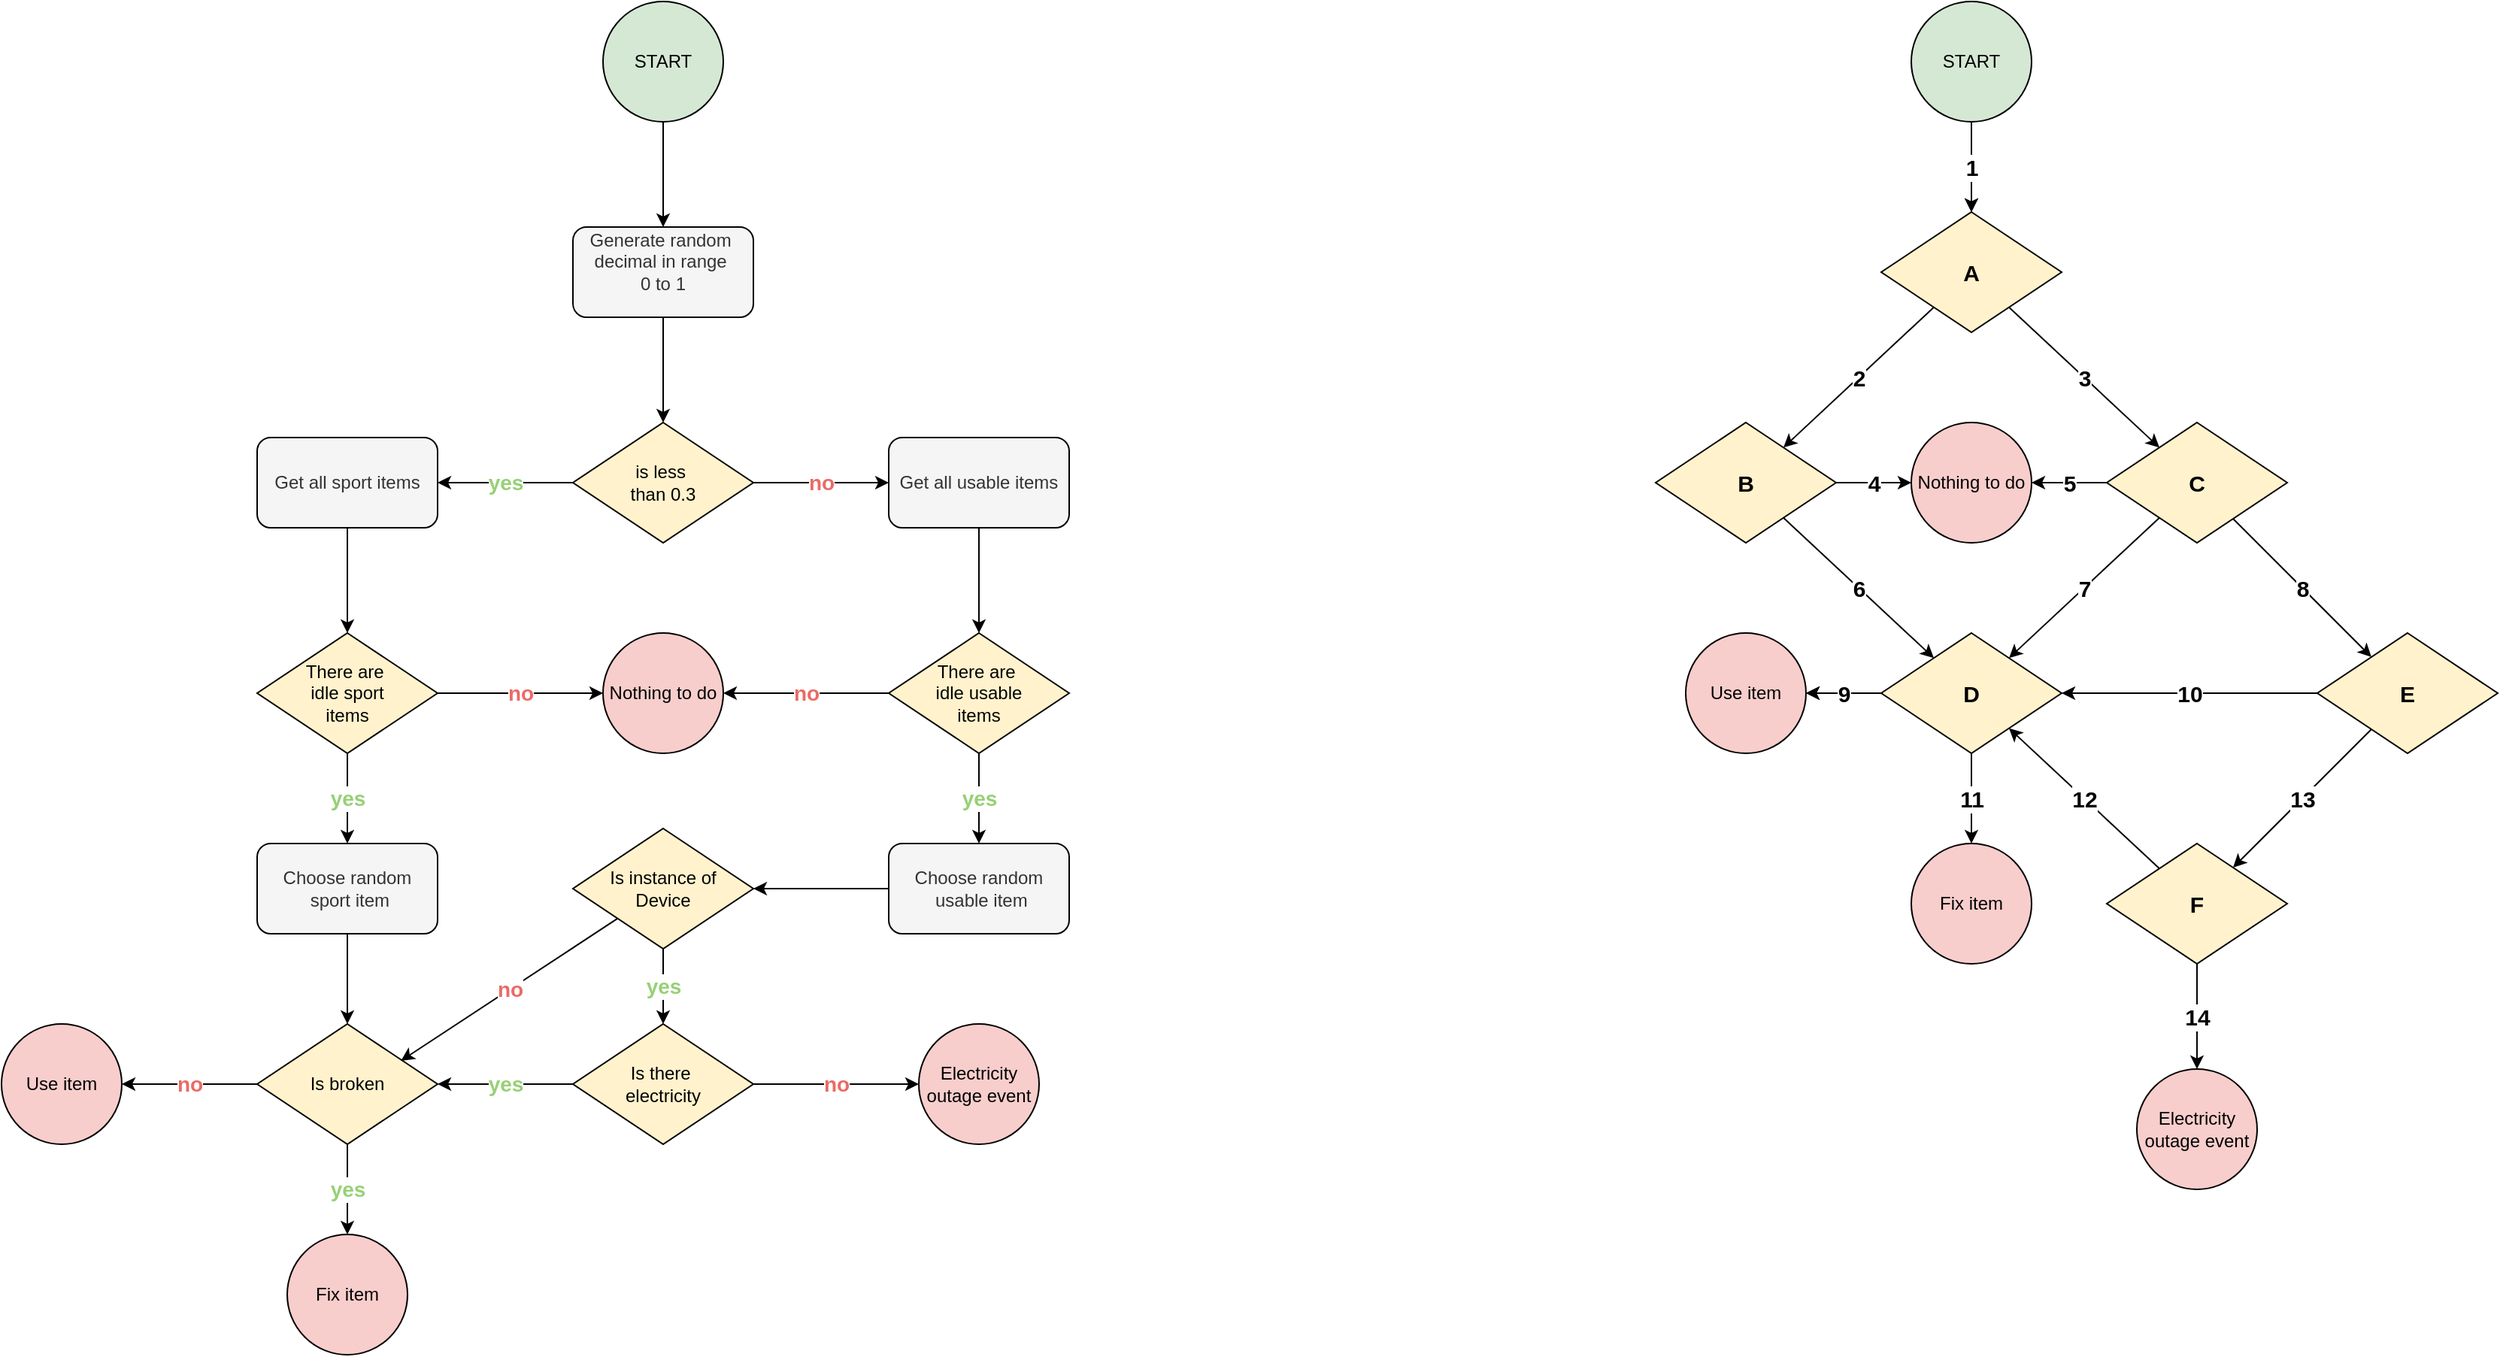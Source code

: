<mxfile version="17.0.0" type="device"><diagram id="PVY58K6Xz5uBu6OXgmEq" name="Page-1"><mxGraphModel dx="1995" dy="1154" grid="1" gridSize="10" guides="1" tooltips="1" connect="1" arrows="1" fold="1" page="1" pageScale="1" pageWidth="1169" pageHeight="827" math="0" shadow="0"><root><mxCell id="0"/><mxCell id="1" parent="0"/><mxCell id="dcqhNfDS3jBFtRF16hp7-4" style="edgeStyle=orthogonalEdgeStyle;rounded=0;orthogonalLoop=1;jettySize=auto;html=1;exitX=0.5;exitY=1;exitDx=0;exitDy=0;" edge="1" parent="1" source="dcqhNfDS3jBFtRF16hp7-1" target="dcqhNfDS3jBFtRF16hp7-2"><mxGeometry relative="1" as="geometry"/></mxCell><mxCell id="dcqhNfDS3jBFtRF16hp7-1" value="START" style="ellipse;whiteSpace=wrap;html=1;aspect=fixed;fillColor=#d5e8d4;strokeColor=default;strokeWidth=1;" vertex="1" parent="1"><mxGeometry x="280" y="180" width="80" height="80" as="geometry"/></mxCell><mxCell id="dcqhNfDS3jBFtRF16hp7-5" style="edgeStyle=orthogonalEdgeStyle;rounded=0;orthogonalLoop=1;jettySize=auto;html=1;exitX=0.5;exitY=1;exitDx=0;exitDy=0;entryX=0.5;entryY=0;entryDx=0;entryDy=0;" edge="1" parent="1" source="dcqhNfDS3jBFtRF16hp7-2" target="dcqhNfDS3jBFtRF16hp7-3"><mxGeometry relative="1" as="geometry"/></mxCell><mxCell id="dcqhNfDS3jBFtRF16hp7-2" value="&lt;div&gt;Generate random&amp;nbsp;&lt;/div&gt;&lt;div&gt;decimal in range&amp;nbsp;&lt;/div&gt;&lt;div&gt;0 to 1&lt;/div&gt;&lt;div&gt;&lt;br&gt;&lt;/div&gt;" style="rounded=1;whiteSpace=wrap;html=1;fillColor=#f5f5f5;strokeColor=default;fontColor=#333333;" vertex="1" parent="1"><mxGeometry x="260" y="330" width="120" height="60" as="geometry"/></mxCell><mxCell id="dcqhNfDS3jBFtRF16hp7-3" value="&lt;div&gt;is less&amp;nbsp;&lt;/div&gt;&lt;div&gt;than&amp;nbsp;&lt;span&gt;0.3&lt;/span&gt;&lt;/div&gt;" style="rhombus;whiteSpace=wrap;html=1;fillColor=#fff2cc;strokeColor=default;" vertex="1" parent="1"><mxGeometry x="260" y="460" width="120" height="80" as="geometry"/></mxCell><mxCell id="dcqhNfDS3jBFtRF16hp7-12" style="edgeStyle=orthogonalEdgeStyle;rounded=0;orthogonalLoop=1;jettySize=auto;html=1;exitX=0.5;exitY=1;exitDx=0;exitDy=0;" edge="1" parent="1" source="dcqhNfDS3jBFtRF16hp7-6" target="dcqhNfDS3jBFtRF16hp7-8"><mxGeometry relative="1" as="geometry"/></mxCell><mxCell id="dcqhNfDS3jBFtRF16hp7-6" value="Get all sport items" style="rounded=1;whiteSpace=wrap;html=1;fillColor=#f5f5f5;strokeColor=default;fontColor=#333333;" vertex="1" parent="1"><mxGeometry x="50" y="470" width="120" height="60" as="geometry"/></mxCell><mxCell id="dcqhNfDS3jBFtRF16hp7-8" value="&lt;div&gt;There are&amp;nbsp;&lt;/div&gt;&lt;div&gt;idle&lt;span&gt;&amp;nbsp;sport&lt;/span&gt;&lt;/div&gt;&lt;div&gt;items&lt;/div&gt;" style="rhombus;whiteSpace=wrap;html=1;fillColor=#fff2cc;strokeColor=default;" vertex="1" parent="1"><mxGeometry x="50" y="600" width="120" height="80" as="geometry"/></mxCell><mxCell id="dcqhNfDS3jBFtRF16hp7-10" value="yes" style="endArrow=classic;html=1;rounded=0;" edge="1" parent="1" source="dcqhNfDS3jBFtRF16hp7-3" target="dcqhNfDS3jBFtRF16hp7-6"><mxGeometry relative="1" as="geometry"><mxPoint x="270" y="500" as="sourcePoint"/><mxPoint x="330" y="500" as="targetPoint"/><Array as="points"/></mxGeometry></mxCell><mxCell id="dcqhNfDS3jBFtRF16hp7-11" value="yes" style="edgeLabel;resizable=0;html=1;align=center;verticalAlign=middle;fontSize=14;fontStyle=1;fontColor=#97D077;" connectable="0" vertex="1" parent="dcqhNfDS3jBFtRF16hp7-10"><mxGeometry relative="1" as="geometry"/></mxCell><mxCell id="dcqhNfDS3jBFtRF16hp7-18" style="edgeStyle=orthogonalEdgeStyle;rounded=0;orthogonalLoop=1;jettySize=auto;html=1;" edge="1" parent="1" source="dcqhNfDS3jBFtRF16hp7-13" target="dcqhNfDS3jBFtRF16hp7-17"><mxGeometry relative="1" as="geometry"/></mxCell><mxCell id="dcqhNfDS3jBFtRF16hp7-13" value="Get all usable items" style="rounded=1;whiteSpace=wrap;html=1;fillColor=#f5f5f5;strokeColor=default;fontColor=#333333;" vertex="1" parent="1"><mxGeometry x="470" y="470" width="120" height="60" as="geometry"/></mxCell><mxCell id="dcqhNfDS3jBFtRF16hp7-15" value="" style="endArrow=classic;html=1;rounded=0;" edge="1" parent="1" source="dcqhNfDS3jBFtRF16hp7-3" target="dcqhNfDS3jBFtRF16hp7-13"><mxGeometry relative="1" as="geometry"><mxPoint x="290" y="490" as="sourcePoint"/><mxPoint x="390" y="490" as="targetPoint"/></mxGeometry></mxCell><mxCell id="dcqhNfDS3jBFtRF16hp7-16" value="no&lt;br style=&quot;font-size: 14px;&quot;&gt;" style="edgeLabel;resizable=0;html=1;align=center;verticalAlign=middle;fontColor=#EA6B66;labelBorderColor=none;fontStyle=1;fontSize=14;" connectable="0" vertex="1" parent="dcqhNfDS3jBFtRF16hp7-15"><mxGeometry relative="1" as="geometry"/></mxCell><mxCell id="dcqhNfDS3jBFtRF16hp7-17" value="&lt;div&gt;There are&amp;nbsp;&lt;/div&gt;&lt;div&gt;idle&amp;nbsp;&lt;span&gt;usable&lt;/span&gt;&lt;/div&gt;&lt;div&gt;items&lt;/div&gt;" style="rhombus;whiteSpace=wrap;html=1;fillColor=#fff2cc;strokeColor=default;" vertex="1" parent="1"><mxGeometry x="470" y="600" width="120" height="80" as="geometry"/></mxCell><mxCell id="dcqhNfDS3jBFtRF16hp7-19" value="Nothing to do" style="ellipse;whiteSpace=wrap;html=1;aspect=fixed;fillColor=#f8cecc;strokeColor=default;" vertex="1" parent="1"><mxGeometry x="280" y="600" width="80" height="80" as="geometry"/></mxCell><mxCell id="dcqhNfDS3jBFtRF16hp7-20" value="" style="endArrow=classic;html=1;rounded=0;strokeWidth=1;" edge="1" parent="1" source="dcqhNfDS3jBFtRF16hp7-8" target="dcqhNfDS3jBFtRF16hp7-19"><mxGeometry relative="1" as="geometry"><mxPoint x="270" y="390" as="sourcePoint"/><mxPoint x="370" y="390" as="targetPoint"/></mxGeometry></mxCell><mxCell id="dcqhNfDS3jBFtRF16hp7-21" value="no" style="edgeLabel;resizable=0;html=1;align=center;verticalAlign=middle;fontSize=14;fontStyle=1;fontColor=#EA6B66;" connectable="0" vertex="1" parent="dcqhNfDS3jBFtRF16hp7-20"><mxGeometry relative="1" as="geometry"/></mxCell><mxCell id="dcqhNfDS3jBFtRF16hp7-22" value="" style="endArrow=classic;html=1;rounded=0;" edge="1" parent="1" source="dcqhNfDS3jBFtRF16hp7-17" target="dcqhNfDS3jBFtRF16hp7-19"><mxGeometry relative="1" as="geometry"><mxPoint x="180" y="650" as="sourcePoint"/><mxPoint x="300" y="650" as="targetPoint"/></mxGeometry></mxCell><mxCell id="dcqhNfDS3jBFtRF16hp7-23" value="no" style="edgeLabel;resizable=0;html=1;align=center;verticalAlign=middle;fontSize=14;fontStyle=1;fontColor=#EA6B66;" connectable="0" vertex="1" parent="dcqhNfDS3jBFtRF16hp7-22"><mxGeometry relative="1" as="geometry"/></mxCell><mxCell id="dcqhNfDS3jBFtRF16hp7-33" style="edgeStyle=orthogonalEdgeStyle;rounded=0;orthogonalLoop=1;jettySize=auto;html=1;exitX=0.5;exitY=1;exitDx=0;exitDy=0;" edge="1" parent="1" source="dcqhNfDS3jBFtRF16hp7-24" target="dcqhNfDS3jBFtRF16hp7-32"><mxGeometry relative="1" as="geometry"/></mxCell><mxCell id="dcqhNfDS3jBFtRF16hp7-24" value="Choose random&lt;br&gt;&amp;nbsp;sport item" style="rounded=1;whiteSpace=wrap;html=1;fillColor=#f5f5f5;strokeColor=default;fontColor=#333333;" vertex="1" parent="1"><mxGeometry x="50" y="740" width="120" height="60" as="geometry"/></mxCell><mxCell id="dcqhNfDS3jBFtRF16hp7-31" style="edgeStyle=orthogonalEdgeStyle;rounded=0;orthogonalLoop=1;jettySize=auto;html=1;" edge="1" parent="1" source="dcqhNfDS3jBFtRF16hp7-25" target="dcqhNfDS3jBFtRF16hp7-30"><mxGeometry relative="1" as="geometry"/></mxCell><mxCell id="dcqhNfDS3jBFtRF16hp7-25" value="Choose random&lt;br&gt;&amp;nbsp;usable item" style="rounded=1;whiteSpace=wrap;html=1;fillColor=#f5f5f5;strokeColor=default;fontColor=#333333;" vertex="1" parent="1"><mxGeometry x="470" y="740" width="120" height="60" as="geometry"/></mxCell><mxCell id="dcqhNfDS3jBFtRF16hp7-26" value="yes" style="endArrow=classic;html=1;rounded=0;" edge="1" parent="1" source="dcqhNfDS3jBFtRF16hp7-8" target="dcqhNfDS3jBFtRF16hp7-24"><mxGeometry relative="1" as="geometry"><mxPoint x="280.0" y="490" as="sourcePoint"/><mxPoint x="180" y="490" as="targetPoint"/><Array as="points"/></mxGeometry></mxCell><mxCell id="dcqhNfDS3jBFtRF16hp7-27" value="yes" style="edgeLabel;resizable=0;html=1;align=center;verticalAlign=middle;fontSize=14;fontStyle=1;fontColor=#97D077;" connectable="0" vertex="1" parent="dcqhNfDS3jBFtRF16hp7-26"><mxGeometry relative="1" as="geometry"/></mxCell><mxCell id="dcqhNfDS3jBFtRF16hp7-28" value="yes" style="endArrow=classic;html=1;rounded=0;" edge="1" parent="1" source="dcqhNfDS3jBFtRF16hp7-17" target="dcqhNfDS3jBFtRF16hp7-25"><mxGeometry relative="1" as="geometry"><mxPoint x="120" y="690" as="sourcePoint"/><mxPoint x="120" y="750" as="targetPoint"/><Array as="points"/></mxGeometry></mxCell><mxCell id="dcqhNfDS3jBFtRF16hp7-29" value="yes" style="edgeLabel;resizable=0;html=1;align=center;verticalAlign=middle;fontSize=14;fontStyle=1;fontColor=#97D077;" connectable="0" vertex="1" parent="dcqhNfDS3jBFtRF16hp7-28"><mxGeometry relative="1" as="geometry"/></mxCell><mxCell id="dcqhNfDS3jBFtRF16hp7-30" value="&lt;div&gt;Is instance of&lt;/div&gt;&lt;div&gt;Device&lt;/div&gt;" style="rhombus;whiteSpace=wrap;html=1;fillColor=#fff2cc;strokeColor=default;" vertex="1" parent="1"><mxGeometry x="260" y="730" width="120" height="80" as="geometry"/></mxCell><mxCell id="dcqhNfDS3jBFtRF16hp7-32" value="&lt;div&gt;Is broken&lt;br&gt;&lt;/div&gt;" style="rhombus;whiteSpace=wrap;html=1;fillColor=#fff2cc;strokeColor=default;" vertex="1" parent="1"><mxGeometry x="50" y="860" width="120" height="80" as="geometry"/></mxCell><mxCell id="dcqhNfDS3jBFtRF16hp7-36" value="&lt;div&gt;Is there&amp;nbsp;&lt;/div&gt;&lt;div&gt;electricity&lt;/div&gt;" style="rhombus;whiteSpace=wrap;html=1;fillColor=#fff2cc;strokeColor=default;" vertex="1" parent="1"><mxGeometry x="260" y="860" width="120" height="80" as="geometry"/></mxCell><mxCell id="dcqhNfDS3jBFtRF16hp7-37" value="" style="endArrow=classic;html=1;rounded=0;entryX=0.797;entryY=0.306;entryDx=0;entryDy=0;entryPerimeter=0;" edge="1" parent="1" source="dcqhNfDS3jBFtRF16hp7-30" target="dcqhNfDS3jBFtRF16hp7-32"><mxGeometry relative="1" as="geometry"><mxPoint x="180" y="650" as="sourcePoint"/><mxPoint x="290.0" y="650" as="targetPoint"/></mxGeometry></mxCell><mxCell id="dcqhNfDS3jBFtRF16hp7-38" value="no" style="edgeLabel;resizable=0;html=1;align=center;verticalAlign=middle;fontSize=14;fontStyle=1;fontColor=#EA6B66;" connectable="0" vertex="1" parent="dcqhNfDS3jBFtRF16hp7-37"><mxGeometry relative="1" as="geometry"/></mxCell><mxCell id="dcqhNfDS3jBFtRF16hp7-39" value="yes" style="endArrow=classic;html=1;rounded=0;" edge="1" parent="1" source="dcqhNfDS3jBFtRF16hp7-30" target="dcqhNfDS3jBFtRF16hp7-36"><mxGeometry relative="1" as="geometry"><mxPoint x="120" y="690" as="sourcePoint"/><mxPoint x="120" y="750" as="targetPoint"/><Array as="points"/></mxGeometry></mxCell><mxCell id="dcqhNfDS3jBFtRF16hp7-40" value="yes" style="edgeLabel;resizable=0;html=1;align=center;verticalAlign=middle;fontSize=14;fontStyle=1;fontColor=#97D077;" connectable="0" vertex="1" parent="dcqhNfDS3jBFtRF16hp7-39"><mxGeometry relative="1" as="geometry"/></mxCell><mxCell id="dcqhNfDS3jBFtRF16hp7-41" value="yes" style="endArrow=classic;html=1;rounded=0;" edge="1" parent="1" source="dcqhNfDS3jBFtRF16hp7-36" target="dcqhNfDS3jBFtRF16hp7-32"><mxGeometry relative="1" as="geometry"><mxPoint x="130" y="700" as="sourcePoint"/><mxPoint x="130" y="760" as="targetPoint"/><Array as="points"/></mxGeometry></mxCell><mxCell id="dcqhNfDS3jBFtRF16hp7-42" value="yes" style="edgeLabel;resizable=0;html=1;align=center;verticalAlign=middle;fontSize=14;fontStyle=1;fontColor=#97D077;" connectable="0" vertex="1" parent="dcqhNfDS3jBFtRF16hp7-41"><mxGeometry relative="1" as="geometry"/></mxCell><mxCell id="dcqhNfDS3jBFtRF16hp7-43" value="Fix item" style="ellipse;whiteSpace=wrap;html=1;aspect=fixed;fillColor=#f8cecc;strokeColor=default;" vertex="1" parent="1"><mxGeometry x="70" y="1000" width="80" height="80" as="geometry"/></mxCell><mxCell id="dcqhNfDS3jBFtRF16hp7-44" value="Use item" style="ellipse;whiteSpace=wrap;html=1;aspect=fixed;fillColor=#f8cecc;strokeColor=default;" vertex="1" parent="1"><mxGeometry x="-120" y="860" width="80" height="80" as="geometry"/></mxCell><mxCell id="dcqhNfDS3jBFtRF16hp7-45" value="Electricity outage event" style="ellipse;whiteSpace=wrap;html=1;aspect=fixed;fillColor=#f8cecc;strokeColor=default;" vertex="1" parent="1"><mxGeometry x="490" y="860" width="80" height="80" as="geometry"/></mxCell><mxCell id="dcqhNfDS3jBFtRF16hp7-46" value="" style="endArrow=classic;html=1;rounded=0;" edge="1" parent="1" source="dcqhNfDS3jBFtRF16hp7-36" target="dcqhNfDS3jBFtRF16hp7-45"><mxGeometry relative="1" as="geometry"><mxPoint x="299.771" y="799.847" as="sourcePoint"/><mxPoint x="155.64" y="894.48" as="targetPoint"/></mxGeometry></mxCell><mxCell id="dcqhNfDS3jBFtRF16hp7-47" value="no" style="edgeLabel;resizable=0;html=1;align=center;verticalAlign=middle;fontSize=14;fontStyle=1;fontColor=#EA6B66;" connectable="0" vertex="1" parent="dcqhNfDS3jBFtRF16hp7-46"><mxGeometry relative="1" as="geometry"/></mxCell><mxCell id="dcqhNfDS3jBFtRF16hp7-48" value="" style="endArrow=classic;html=1;rounded=0;" edge="1" parent="1" source="dcqhNfDS3jBFtRF16hp7-32" target="dcqhNfDS3jBFtRF16hp7-44"><mxGeometry relative="1" as="geometry"><mxPoint x="309.771" y="809.847" as="sourcePoint"/><mxPoint x="70" y="980" as="targetPoint"/></mxGeometry></mxCell><mxCell id="dcqhNfDS3jBFtRF16hp7-49" value="no" style="edgeLabel;resizable=0;html=1;align=center;verticalAlign=middle;fontSize=14;fontStyle=1;fontColor=#EA6B66;" connectable="0" vertex="1" parent="dcqhNfDS3jBFtRF16hp7-48"><mxGeometry relative="1" as="geometry"/></mxCell><mxCell id="dcqhNfDS3jBFtRF16hp7-50" value="yes" style="endArrow=classic;html=1;rounded=0;" edge="1" parent="1" source="dcqhNfDS3jBFtRF16hp7-32" target="dcqhNfDS3jBFtRF16hp7-43"><mxGeometry relative="1" as="geometry"><mxPoint x="270" y="910" as="sourcePoint"/><mxPoint x="180" y="910" as="targetPoint"/><Array as="points"/></mxGeometry></mxCell><mxCell id="dcqhNfDS3jBFtRF16hp7-51" value="yes" style="edgeLabel;resizable=0;html=1;align=center;verticalAlign=middle;fontSize=14;fontStyle=1;fontColor=#97D077;" connectable="0" vertex="1" parent="dcqhNfDS3jBFtRF16hp7-50"><mxGeometry relative="1" as="geometry"/></mxCell><mxCell id="dcqhNfDS3jBFtRF16hp7-59" value="" style="edgeStyle=orthogonalEdgeStyle;rounded=0;orthogonalLoop=1;jettySize=auto;html=1;fontSize=15;fontColor=none;strokeWidth=1;" edge="1" parent="1" source="dcqhNfDS3jBFtRF16hp7-52" target="dcqhNfDS3jBFtRF16hp7-53"><mxGeometry relative="1" as="geometry"/></mxCell><mxCell id="dcqhNfDS3jBFtRF16hp7-52" value="START" style="ellipse;whiteSpace=wrap;html=1;aspect=fixed;fillColor=#d5e8d4;strokeColor=default;strokeWidth=1;" vertex="1" parent="1"><mxGeometry x="1150" y="180" width="80" height="80" as="geometry"/></mxCell><mxCell id="dcqhNfDS3jBFtRF16hp7-53" value="&lt;font style=&quot;font-size: 15px&quot;&gt;&lt;b&gt;A&lt;/b&gt;&lt;/font&gt;" style="rhombus;whiteSpace=wrap;html=1;fillColor=#fff2cc;strokeColor=default;" vertex="1" parent="1"><mxGeometry x="1130" y="320" width="120" height="80" as="geometry"/></mxCell><mxCell id="dcqhNfDS3jBFtRF16hp7-54" value="" style="endArrow=classic;html=1;rounded=0;fontSize=15;fontColor=#97D077;strokeWidth=1;" edge="1" parent="1" source="dcqhNfDS3jBFtRF16hp7-52" target="dcqhNfDS3jBFtRF16hp7-53"><mxGeometry relative="1" as="geometry"><mxPoint x="840" y="650" as="sourcePoint"/><mxPoint x="940" y="650" as="targetPoint"/></mxGeometry></mxCell><mxCell id="dcqhNfDS3jBFtRF16hp7-55" value="1" style="edgeLabel;resizable=0;html=1;align=center;verticalAlign=middle;labelBorderColor=none;fontSize=15;fontColor=default;strokeColor=default;strokeWidth=1;fontStyle=1" connectable="0" vertex="1" parent="dcqhNfDS3jBFtRF16hp7-54"><mxGeometry relative="1" as="geometry"/></mxCell><mxCell id="dcqhNfDS3jBFtRF16hp7-58" value="&lt;font style=&quot;font-size: 15px&quot;&gt;&lt;b&gt;B&lt;/b&gt;&lt;/font&gt;" style="rhombus;whiteSpace=wrap;html=1;fillColor=#fff2cc;strokeColor=default;" vertex="1" parent="1"><mxGeometry x="980" y="460" width="120" height="80" as="geometry"/></mxCell><mxCell id="dcqhNfDS3jBFtRF16hp7-60" value="" style="endArrow=classic;html=1;rounded=0;fontSize=15;fontColor=#97D077;strokeWidth=1;" edge="1" parent="1" source="dcqhNfDS3jBFtRF16hp7-53" target="dcqhNfDS3jBFtRF16hp7-58"><mxGeometry relative="1" as="geometry"><mxPoint x="1200" y="270.0" as="sourcePoint"/><mxPoint x="1540" y="430" as="targetPoint"/></mxGeometry></mxCell><mxCell id="dcqhNfDS3jBFtRF16hp7-61" value="2" style="edgeLabel;resizable=0;html=1;align=center;verticalAlign=middle;labelBorderColor=none;fontSize=15;fontColor=default;strokeColor=default;strokeWidth=1;fontStyle=1" connectable="0" vertex="1" parent="dcqhNfDS3jBFtRF16hp7-60"><mxGeometry relative="1" as="geometry"/></mxCell><mxCell id="dcqhNfDS3jBFtRF16hp7-62" value="&lt;font style=&quot;font-size: 15px&quot;&gt;&lt;b&gt;C&lt;/b&gt;&lt;/font&gt;" style="rhombus;whiteSpace=wrap;html=1;fillColor=#fff2cc;strokeColor=default;" vertex="1" parent="1"><mxGeometry x="1280" y="460" width="120" height="80" as="geometry"/></mxCell><mxCell id="dcqhNfDS3jBFtRF16hp7-63" value="" style="endArrow=classic;html=1;rounded=0;fontSize=15;fontColor=#97D077;strokeWidth=1;" edge="1" parent="1" source="dcqhNfDS3jBFtRF16hp7-53" target="dcqhNfDS3jBFtRF16hp7-62"><mxGeometry relative="1" as="geometry"><mxPoint x="1200" y="270" as="sourcePoint"/><mxPoint x="1200" y="330" as="targetPoint"/></mxGeometry></mxCell><mxCell id="dcqhNfDS3jBFtRF16hp7-64" value="3" style="edgeLabel;resizable=0;html=1;align=center;verticalAlign=middle;labelBorderColor=none;fontSize=15;fontColor=default;strokeColor=default;strokeWidth=1;fontStyle=1" connectable="0" vertex="1" parent="dcqhNfDS3jBFtRF16hp7-63"><mxGeometry relative="1" as="geometry"/></mxCell><mxCell id="dcqhNfDS3jBFtRF16hp7-65" value="Nothing to do" style="ellipse;whiteSpace=wrap;html=1;aspect=fixed;fillColor=#f8cecc;strokeColor=default;" vertex="1" parent="1"><mxGeometry x="1150" y="460" width="80" height="80" as="geometry"/></mxCell><mxCell id="dcqhNfDS3jBFtRF16hp7-66" value="" style="endArrow=classic;html=1;rounded=0;fontSize=15;fontColor=#97D077;strokeWidth=1;" edge="1" parent="1" source="dcqhNfDS3jBFtRF16hp7-58" target="dcqhNfDS3jBFtRF16hp7-65"><mxGeometry relative="1" as="geometry"><mxPoint x="1200" y="270.0" as="sourcePoint"/><mxPoint x="1200" y="330" as="targetPoint"/></mxGeometry></mxCell><mxCell id="dcqhNfDS3jBFtRF16hp7-67" value="4" style="edgeLabel;resizable=0;html=1;align=center;verticalAlign=middle;labelBorderColor=none;fontSize=15;fontColor=default;strokeColor=default;strokeWidth=1;fontStyle=1" connectable="0" vertex="1" parent="dcqhNfDS3jBFtRF16hp7-66"><mxGeometry relative="1" as="geometry"/></mxCell><mxCell id="dcqhNfDS3jBFtRF16hp7-68" value="" style="endArrow=classic;html=1;rounded=0;fontSize=15;fontColor=#97D077;strokeWidth=1;" edge="1" parent="1" source="dcqhNfDS3jBFtRF16hp7-62" target="dcqhNfDS3jBFtRF16hp7-65"><mxGeometry relative="1" as="geometry"><mxPoint x="1260" y="510" as="sourcePoint"/><mxPoint x="1360.0" y="510" as="targetPoint"/></mxGeometry></mxCell><mxCell id="dcqhNfDS3jBFtRF16hp7-69" value="5" style="edgeLabel;resizable=0;html=1;align=center;verticalAlign=middle;labelBorderColor=none;fontSize=15;fontColor=default;strokeColor=default;strokeWidth=1;fontStyle=1" connectable="0" vertex="1" parent="dcqhNfDS3jBFtRF16hp7-68"><mxGeometry relative="1" as="geometry"/></mxCell><mxCell id="dcqhNfDS3jBFtRF16hp7-70" value="&lt;font style=&quot;font-size: 15px&quot;&gt;&lt;b&gt;E&lt;/b&gt;&lt;/font&gt;" style="rhombus;whiteSpace=wrap;html=1;fillColor=#fff2cc;strokeColor=default;" vertex="1" parent="1"><mxGeometry x="1420" y="600" width="120" height="80" as="geometry"/></mxCell><mxCell id="dcqhNfDS3jBFtRF16hp7-96" value="" style="edgeStyle=orthogonalEdgeStyle;rounded=0;orthogonalLoop=1;jettySize=auto;html=1;fontSize=15;fontColor=none;strokeWidth=1;" edge="1" parent="1" source="dcqhNfDS3jBFtRF16hp7-71" target="dcqhNfDS3jBFtRF16hp7-73"><mxGeometry relative="1" as="geometry"/></mxCell><mxCell id="dcqhNfDS3jBFtRF16hp7-71" value="&lt;font style=&quot;font-size: 15px&quot;&gt;&lt;b&gt;D&lt;/b&gt;&lt;/font&gt;" style="rhombus;whiteSpace=wrap;html=1;fillColor=#fff2cc;strokeColor=default;" vertex="1" parent="1"><mxGeometry x="1130" y="600" width="120" height="80" as="geometry"/></mxCell><mxCell id="dcqhNfDS3jBFtRF16hp7-72" value="&lt;font style=&quot;font-size: 15px&quot;&gt;&lt;b&gt;F&lt;/b&gt;&lt;/font&gt;" style="rhombus;whiteSpace=wrap;html=1;fillColor=#fff2cc;strokeColor=default;" vertex="1" parent="1"><mxGeometry x="1280" y="740" width="120" height="80" as="geometry"/></mxCell><mxCell id="dcqhNfDS3jBFtRF16hp7-73" value="Use item" style="ellipse;whiteSpace=wrap;html=1;aspect=fixed;fillColor=#f8cecc;strokeColor=default;" vertex="1" parent="1"><mxGeometry x="1000" y="600" width="80" height="80" as="geometry"/></mxCell><mxCell id="dcqhNfDS3jBFtRF16hp7-74" value="" style="endArrow=classic;html=1;rounded=0;fontSize=15;fontColor=#97D077;strokeWidth=1;" edge="1" parent="1" source="dcqhNfDS3jBFtRF16hp7-58" target="dcqhNfDS3jBFtRF16hp7-71"><mxGeometry relative="1" as="geometry"><mxPoint x="1175" y="393.333" as="sourcePoint"/><mxPoint x="1075" y="486.667" as="targetPoint"/></mxGeometry></mxCell><mxCell id="dcqhNfDS3jBFtRF16hp7-75" value="6" style="edgeLabel;resizable=0;html=1;align=center;verticalAlign=middle;labelBorderColor=none;fontSize=15;fontColor=default;strokeColor=default;strokeWidth=1;fontStyle=1" connectable="0" vertex="1" parent="dcqhNfDS3jBFtRF16hp7-74"><mxGeometry relative="1" as="geometry"/></mxCell><mxCell id="dcqhNfDS3jBFtRF16hp7-76" value="" style="endArrow=classic;html=1;rounded=0;fontSize=15;fontColor=#97D077;strokeWidth=1;" edge="1" parent="1" source="dcqhNfDS3jBFtRF16hp7-62" target="dcqhNfDS3jBFtRF16hp7-71"><mxGeometry relative="1" as="geometry"><mxPoint x="1185" y="403.333" as="sourcePoint"/><mxPoint x="1085" y="496.667" as="targetPoint"/></mxGeometry></mxCell><mxCell id="dcqhNfDS3jBFtRF16hp7-77" value="7" style="edgeLabel;resizable=0;html=1;align=center;verticalAlign=middle;labelBorderColor=none;fontSize=15;fontColor=default;strokeColor=default;strokeWidth=1;fontStyle=1" connectable="0" vertex="1" parent="dcqhNfDS3jBFtRF16hp7-76"><mxGeometry relative="1" as="geometry"/></mxCell><mxCell id="dcqhNfDS3jBFtRF16hp7-78" value="" style="endArrow=classic;html=1;rounded=0;fontSize=15;fontColor=#97D077;strokeWidth=1;" edge="1" parent="1" source="dcqhNfDS3jBFtRF16hp7-62" target="dcqhNfDS3jBFtRF16hp7-70"><mxGeometry relative="1" as="geometry"><mxPoint x="1325.0" y="533.333" as="sourcePoint"/><mxPoint x="1225.0" y="626.667" as="targetPoint"/></mxGeometry></mxCell><mxCell id="dcqhNfDS3jBFtRF16hp7-79" value="8" style="edgeLabel;resizable=0;html=1;align=center;verticalAlign=middle;labelBorderColor=none;fontSize=15;fontColor=default;strokeColor=default;strokeWidth=1;fontStyle=1" connectable="0" vertex="1" parent="dcqhNfDS3jBFtRF16hp7-78"><mxGeometry relative="1" as="geometry"/></mxCell><mxCell id="dcqhNfDS3jBFtRF16hp7-80" value="" style="endArrow=classic;html=1;rounded=0;fontSize=15;fontColor=#97D077;strokeWidth=1;" edge="1" parent="1" source="dcqhNfDS3jBFtRF16hp7-71" target="dcqhNfDS3jBFtRF16hp7-90"><mxGeometry relative="1" as="geometry"><mxPoint x="1470.0" y="330.003" as="sourcePoint"/><mxPoint x="1370.0" y="423.337" as="targetPoint"/></mxGeometry></mxCell><mxCell id="dcqhNfDS3jBFtRF16hp7-81" value="11" style="edgeLabel;resizable=0;html=1;align=center;verticalAlign=middle;labelBorderColor=none;fontSize=15;fontColor=default;strokeColor=default;strokeWidth=1;fontStyle=1" connectable="0" vertex="1" parent="dcqhNfDS3jBFtRF16hp7-80"><mxGeometry relative="1" as="geometry"/></mxCell><mxCell id="dcqhNfDS3jBFtRF16hp7-82" value="" style="endArrow=classic;html=1;rounded=0;fontSize=15;fontColor=#97D077;strokeWidth=1;" edge="1" parent="1" source="dcqhNfDS3jBFtRF16hp7-70" target="dcqhNfDS3jBFtRF16hp7-72"><mxGeometry relative="1" as="geometry"><mxPoint x="1480.0" y="340.003" as="sourcePoint"/><mxPoint x="1380.0" y="433.337" as="targetPoint"/></mxGeometry></mxCell><mxCell id="dcqhNfDS3jBFtRF16hp7-83" value="13" style="edgeLabel;resizable=0;html=1;align=center;verticalAlign=middle;labelBorderColor=none;fontSize=15;fontColor=default;strokeColor=default;strokeWidth=1;fontStyle=1" connectable="0" vertex="1" parent="dcqhNfDS3jBFtRF16hp7-82"><mxGeometry relative="1" as="geometry"/></mxCell><mxCell id="dcqhNfDS3jBFtRF16hp7-86" value="" style="endArrow=classic;html=1;rounded=0;fontSize=15;fontColor=#97D077;strokeWidth=1;" edge="1" parent="1" source="dcqhNfDS3jBFtRF16hp7-71" target="dcqhNfDS3jBFtRF16hp7-73"><mxGeometry relative="1" as="geometry"><mxPoint x="1476" y="684" as="sourcePoint"/><mxPoint x="1384.0" y="776" as="targetPoint"/></mxGeometry></mxCell><mxCell id="dcqhNfDS3jBFtRF16hp7-87" value="9" style="edgeLabel;resizable=0;html=1;align=center;verticalAlign=middle;labelBorderColor=none;fontSize=15;fontColor=default;strokeColor=default;strokeWidth=1;fontStyle=1" connectable="0" vertex="1" parent="dcqhNfDS3jBFtRF16hp7-86"><mxGeometry relative="1" as="geometry"/></mxCell><mxCell id="dcqhNfDS3jBFtRF16hp7-88" value="" style="endArrow=classic;html=1;rounded=0;fontSize=15;fontColor=#97D077;strokeWidth=1;" edge="1" parent="1" source="dcqhNfDS3jBFtRF16hp7-72"><mxGeometry relative="1" as="geometry"><mxPoint x="1486" y="694" as="sourcePoint"/><mxPoint x="1340" y="890" as="targetPoint"/></mxGeometry></mxCell><mxCell id="dcqhNfDS3jBFtRF16hp7-89" value="14" style="edgeLabel;resizable=0;html=1;align=center;verticalAlign=middle;labelBorderColor=none;fontSize=15;fontColor=default;strokeColor=default;strokeWidth=1;fontStyle=1" connectable="0" vertex="1" parent="dcqhNfDS3jBFtRF16hp7-88"><mxGeometry relative="1" as="geometry"/></mxCell><mxCell id="dcqhNfDS3jBFtRF16hp7-90" value="Fix item" style="ellipse;whiteSpace=wrap;html=1;aspect=fixed;fillColor=#f8cecc;strokeColor=default;" vertex="1" parent="1"><mxGeometry x="1150" y="740" width="80" height="80" as="geometry"/></mxCell><mxCell id="dcqhNfDS3jBFtRF16hp7-91" value="Electricity outage event" style="ellipse;whiteSpace=wrap;html=1;aspect=fixed;fillColor=#f8cecc;strokeColor=default;" vertex="1" parent="1"><mxGeometry x="1300" y="890" width="80" height="80" as="geometry"/></mxCell><mxCell id="dcqhNfDS3jBFtRF16hp7-92" value="" style="endArrow=classic;html=1;rounded=0;fontSize=15;fontColor=#97D077;strokeWidth=1;" edge="1" parent="1" source="dcqhNfDS3jBFtRF16hp7-70" target="dcqhNfDS3jBFtRF16hp7-71"><mxGeometry relative="1" as="geometry"><mxPoint x="1466" y="674" as="sourcePoint"/><mxPoint x="1374" y="766" as="targetPoint"/></mxGeometry></mxCell><mxCell id="dcqhNfDS3jBFtRF16hp7-93" value="10" style="edgeLabel;resizable=0;html=1;align=center;verticalAlign=middle;labelBorderColor=none;fontSize=15;fontColor=default;strokeColor=default;strokeWidth=1;fontStyle=1" connectable="0" vertex="1" parent="dcqhNfDS3jBFtRF16hp7-92"><mxGeometry relative="1" as="geometry"/></mxCell><mxCell id="dcqhNfDS3jBFtRF16hp7-94" value="" style="endArrow=classic;html=1;rounded=0;fontSize=15;fontColor=#97D077;strokeWidth=1;" edge="1" parent="1" source="dcqhNfDS3jBFtRF16hp7-72" target="dcqhNfDS3jBFtRF16hp7-71"><mxGeometry relative="1" as="geometry"><mxPoint x="1430" y="650" as="sourcePoint"/><mxPoint x="1260" y="650" as="targetPoint"/></mxGeometry></mxCell><mxCell id="dcqhNfDS3jBFtRF16hp7-95" value="12" style="edgeLabel;resizable=0;html=1;align=center;verticalAlign=middle;labelBorderColor=none;fontSize=15;fontColor=default;strokeColor=default;strokeWidth=1;fontStyle=1" connectable="0" vertex="1" parent="dcqhNfDS3jBFtRF16hp7-94"><mxGeometry relative="1" as="geometry"/></mxCell></root></mxGraphModel></diagram></mxfile>